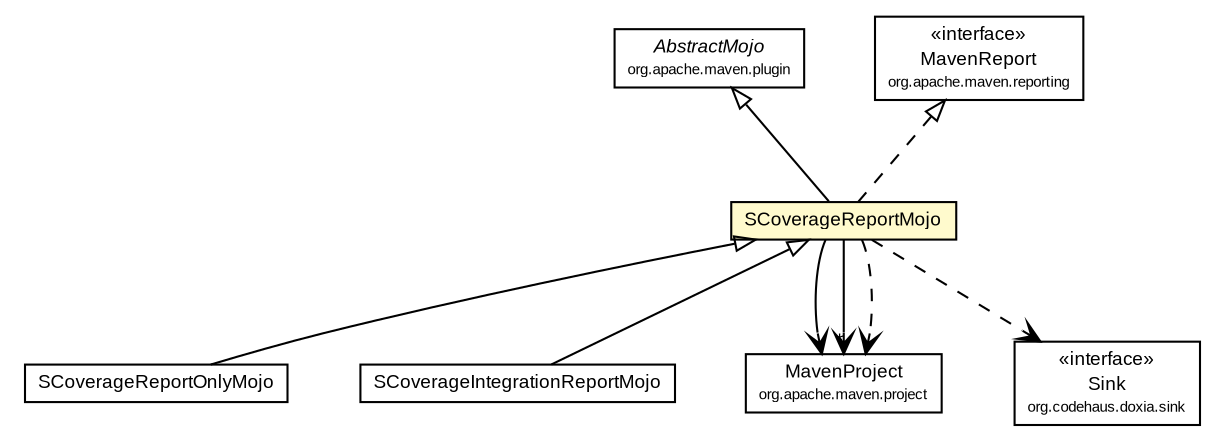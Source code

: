 #!/usr/local/bin/dot
#
# Class diagram 
# Generated by UMLGraph version R5_6-24-gf6e263 (http://www.umlgraph.org/)
#

digraph G {
	edge [fontname="arial",fontsize=10,labelfontname="arial",labelfontsize=10];
	node [fontname="arial",fontsize=10,shape=plaintext];
	nodesep=0.25;
	ranksep=0.5;
	// org.scoverage.plugin.SCoverageReportOnlyMojo
	c174 [label=<<table title="org.scoverage.plugin.SCoverageReportOnlyMojo" border="0" cellborder="1" cellspacing="0" cellpadding="2" port="p" href="./SCoverageReportOnlyMojo.html">
		<tr><td><table border="0" cellspacing="0" cellpadding="1">
<tr><td align="center" balign="center"> SCoverageReportOnlyMojo </td></tr>
		</table></td></tr>
		</table>>, URL="./SCoverageReportOnlyMojo.html", fontname="arial", fontcolor="black", fontsize=9.0];
	// org.scoverage.plugin.SCoverageReportMojo
	c175 [label=<<table title="org.scoverage.plugin.SCoverageReportMojo" border="0" cellborder="1" cellspacing="0" cellpadding="2" port="p" bgcolor="lemonChiffon" href="./SCoverageReportMojo.html">
		<tr><td><table border="0" cellspacing="0" cellpadding="1">
<tr><td align="center" balign="center"> SCoverageReportMojo </td></tr>
		</table></td></tr>
		</table>>, URL="./SCoverageReportMojo.html", fontname="arial", fontcolor="black", fontsize=9.0];
	// org.scoverage.plugin.SCoverageIntegrationReportMojo
	c178 [label=<<table title="org.scoverage.plugin.SCoverageIntegrationReportMojo" border="0" cellborder="1" cellspacing="0" cellpadding="2" port="p" href="./SCoverageIntegrationReportMojo.html">
		<tr><td><table border="0" cellspacing="0" cellpadding="1">
<tr><td align="center" balign="center"> SCoverageIntegrationReportMojo </td></tr>
		</table></td></tr>
		</table>>, URL="./SCoverageIntegrationReportMojo.html", fontname="arial", fontcolor="black", fontsize=9.0];
	//org.scoverage.plugin.SCoverageReportOnlyMojo extends org.scoverage.plugin.SCoverageReportMojo
	c175:p -> c174:p [dir=back,arrowtail=empty];
	//org.scoverage.plugin.SCoverageReportMojo extends org.apache.maven.plugin.AbstractMojo
	c183:p -> c175:p [dir=back,arrowtail=empty];
	//org.scoverage.plugin.SCoverageReportMojo implements org.apache.maven.reporting.MavenReport
	c184:p -> c175:p [dir=back,arrowtail=empty,style=dashed];
	//org.scoverage.plugin.SCoverageIntegrationReportMojo extends org.scoverage.plugin.SCoverageReportMojo
	c175:p -> c178:p [dir=back,arrowtail=empty];
	// org.scoverage.plugin.SCoverageReportMojo NAVASSOC org.apache.maven.project.MavenProject
	c175:p -> c185:p [taillabel="", label="", headlabel="", fontname="arial", fontcolor="black", fontsize=10.0, color="black", arrowhead=open];
	// org.scoverage.plugin.SCoverageReportMojo NAVASSOC org.apache.maven.project.MavenProject
	c175:p -> c185:p [taillabel="", label="", headlabel="*", fontname="arial", fontcolor="black", fontsize=10.0, color="black", arrowhead=open];
	// org.scoverage.plugin.SCoverageReportMojo DEPEND org.codehaus.doxia.sink.Sink
	c175:p -> c186:p [taillabel="", label="", headlabel="", fontname="arial", fontcolor="black", fontsize=10.0, color="black", arrowhead=open, style=dashed];
	// org.scoverage.plugin.SCoverageReportMojo DEPEND org.apache.maven.project.MavenProject
	c175:p -> c185:p [taillabel="", label="", headlabel="", fontname="arial", fontcolor="black", fontsize=10.0, color="black", arrowhead=open, style=dashed];
	// org.apache.maven.reporting.MavenReport
	c184 [label=<<table title="org.apache.maven.reporting.MavenReport" border="0" cellborder="1" cellspacing="0" cellpadding="2" port="p" href="http://maven.apache.org/ref/2.2.1/maven-reporting/maven-reporting-api/apidocs/org/apache/maven/reporting/MavenReport.html">
		<tr><td><table border="0" cellspacing="0" cellpadding="1">
<tr><td align="center" balign="center"> &#171;interface&#187; </td></tr>
<tr><td align="center" balign="center"> MavenReport </td></tr>
<tr><td align="center" balign="center"><font point-size="7.0"> org.apache.maven.reporting </font></td></tr>
		</table></td></tr>
		</table>>, URL="http://maven.apache.org/ref/2.2.1/maven-reporting/maven-reporting-api/apidocs/org/apache/maven/reporting/MavenReport.html", fontname="arial", fontcolor="black", fontsize=9.0];
	// org.apache.maven.project.MavenProject
	c185 [label=<<table title="org.apache.maven.project.MavenProject" border="0" cellborder="1" cellspacing="0" cellpadding="2" port="p" href="http://maven.apache.org/ref/2.2.1/maven-project/apidocs/org/apache/maven/project/MavenProject.html">
		<tr><td><table border="0" cellspacing="0" cellpadding="1">
<tr><td align="center" balign="center"> MavenProject </td></tr>
<tr><td align="center" balign="center"><font point-size="7.0"> org.apache.maven.project </font></td></tr>
		</table></td></tr>
		</table>>, URL="http://maven.apache.org/ref/2.2.1/maven-project/apidocs/org/apache/maven/project/MavenProject.html", fontname="arial", fontcolor="black", fontsize=9.0];
	// org.codehaus.doxia.sink.Sink
	c186 [label=<<table title="org.codehaus.doxia.sink.Sink" border="0" cellborder="1" cellspacing="0" cellpadding="2" port="p" href="http://maven.apache.org/doxia/doxia/apidocs/org/codehaus/doxia/sink/Sink.html">
		<tr><td><table border="0" cellspacing="0" cellpadding="1">
<tr><td align="center" balign="center"> &#171;interface&#187; </td></tr>
<tr><td align="center" balign="center"> Sink </td></tr>
<tr><td align="center" balign="center"><font point-size="7.0"> org.codehaus.doxia.sink </font></td></tr>
		</table></td></tr>
		</table>>, URL="http://maven.apache.org/doxia/doxia/apidocs/org/codehaus/doxia/sink/Sink.html", fontname="arial", fontcolor="black", fontsize=9.0];
	// org.apache.maven.plugin.AbstractMojo
	c183 [label=<<table title="org.apache.maven.plugin.AbstractMojo" border="0" cellborder="1" cellspacing="0" cellpadding="2" port="p" href="http://maven.apache.org/ref/2.2.1/maven-plugin-api/apidocs/org/apache/maven/plugin/AbstractMojo.html">
		<tr><td><table border="0" cellspacing="0" cellpadding="1">
<tr><td align="center" balign="center"><font face="arial italic"> AbstractMojo </font></td></tr>
<tr><td align="center" balign="center"><font point-size="7.0"> org.apache.maven.plugin </font></td></tr>
		</table></td></tr>
		</table>>, URL="http://maven.apache.org/ref/2.2.1/maven-plugin-api/apidocs/org/apache/maven/plugin/AbstractMojo.html", fontname="arial", fontcolor="black", fontsize=9.0];
}


